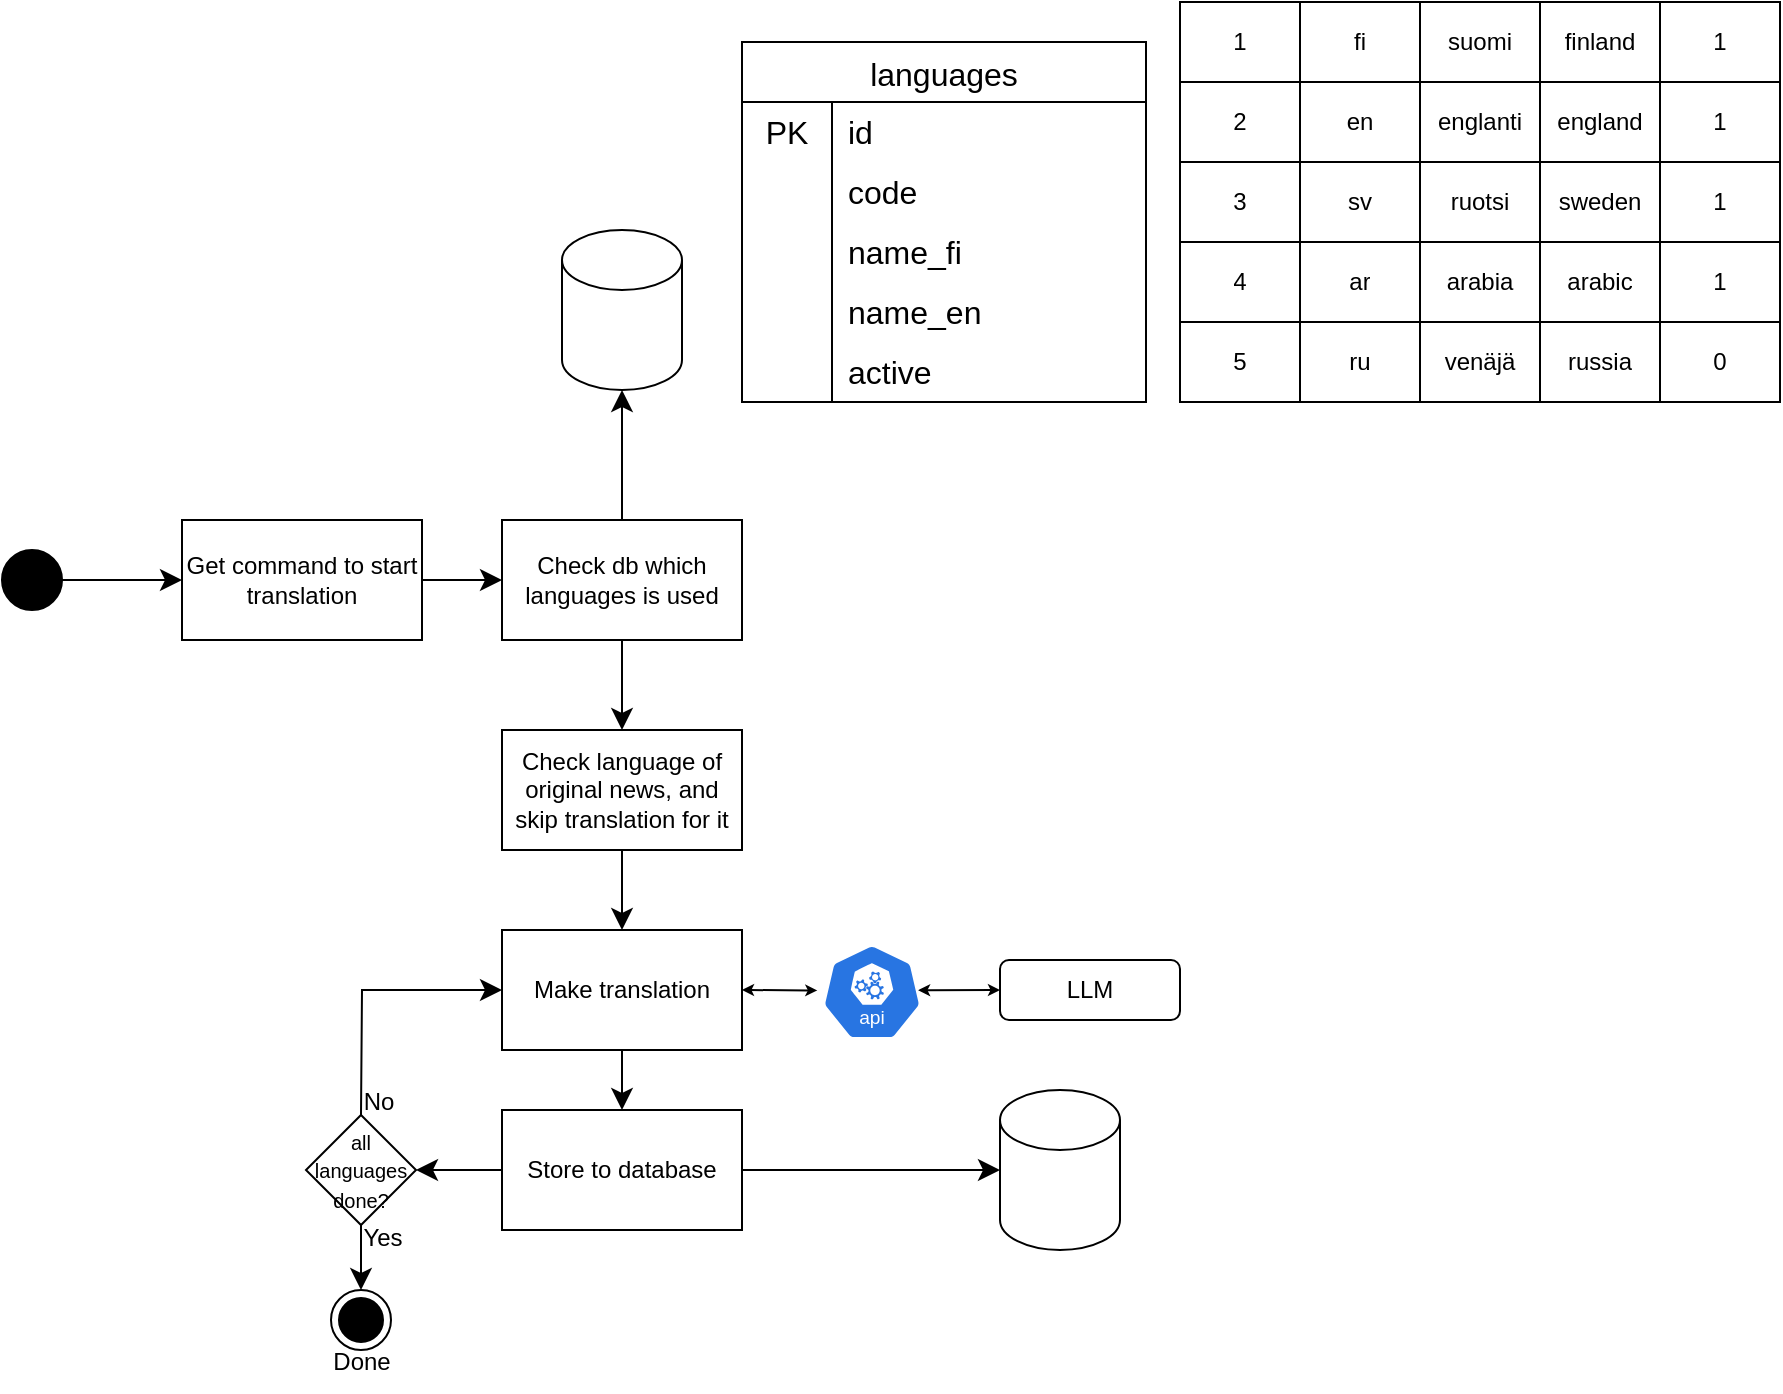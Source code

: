 <mxfile version="27.1.4">
  <diagram name="Sivu-1" id="r-HG1bw8LU2Q85ccvS74">
    <mxGraphModel dx="1265" dy="1165" grid="1" gridSize="10" guides="1" tooltips="1" connect="1" arrows="1" fold="1" page="0" pageScale="1" pageWidth="850" pageHeight="1100" math="0" shadow="0">
      <root>
        <mxCell id="0" />
        <mxCell id="1" parent="0" />
        <mxCell id="4cocoJkANMx-alMoXBIj-22" value="languages" style="shape=table;startSize=30;container=1;collapsible=0;childLayout=tableLayout;fixedRows=1;rowLines=0;fontStyle=0;strokeColor=default;fontSize=16;" vertex="1" parent="1">
          <mxGeometry x="370" y="-44" width="202" height="180" as="geometry" />
        </mxCell>
        <mxCell id="4cocoJkANMx-alMoXBIj-23" value="" style="shape=tableRow;horizontal=0;startSize=0;swimlaneHead=0;swimlaneBody=0;top=0;left=0;bottom=0;right=0;collapsible=0;dropTarget=0;fillColor=none;points=[[0,0.5],[1,0.5]];portConstraint=eastwest;strokeColor=inherit;fontSize=16;" vertex="1" parent="4cocoJkANMx-alMoXBIj-22">
          <mxGeometry y="30" width="202" height="30" as="geometry" />
        </mxCell>
        <mxCell id="4cocoJkANMx-alMoXBIj-24" value="PK" style="shape=partialRectangle;html=1;whiteSpace=wrap;connectable=0;fillColor=none;top=0;left=0;bottom=0;right=0;overflow=hidden;pointerEvents=1;strokeColor=inherit;fontSize=16;" vertex="1" parent="4cocoJkANMx-alMoXBIj-23">
          <mxGeometry width="45" height="30" as="geometry">
            <mxRectangle width="45" height="30" as="alternateBounds" />
          </mxGeometry>
        </mxCell>
        <mxCell id="4cocoJkANMx-alMoXBIj-25" value="id" style="shape=partialRectangle;html=1;whiteSpace=wrap;connectable=0;fillColor=none;top=0;left=0;bottom=0;right=0;align=left;spacingLeft=6;overflow=hidden;strokeColor=inherit;fontSize=16;" vertex="1" parent="4cocoJkANMx-alMoXBIj-23">
          <mxGeometry x="45" width="157" height="30" as="geometry">
            <mxRectangle width="157" height="30" as="alternateBounds" />
          </mxGeometry>
        </mxCell>
        <mxCell id="4cocoJkANMx-alMoXBIj-26" value="" style="shape=tableRow;horizontal=0;startSize=0;swimlaneHead=0;swimlaneBody=0;top=0;left=0;bottom=0;right=0;collapsible=0;dropTarget=0;fillColor=none;points=[[0,0.5],[1,0.5]];portConstraint=eastwest;strokeColor=inherit;fontSize=16;" vertex="1" parent="4cocoJkANMx-alMoXBIj-22">
          <mxGeometry y="60" width="202" height="30" as="geometry" />
        </mxCell>
        <mxCell id="4cocoJkANMx-alMoXBIj-27" value="" style="shape=partialRectangle;html=1;whiteSpace=wrap;connectable=0;fillColor=none;top=0;left=0;bottom=0;right=0;overflow=hidden;strokeColor=inherit;fontSize=16;" vertex="1" parent="4cocoJkANMx-alMoXBIj-26">
          <mxGeometry width="45" height="30" as="geometry">
            <mxRectangle width="45" height="30" as="alternateBounds" />
          </mxGeometry>
        </mxCell>
        <mxCell id="4cocoJkANMx-alMoXBIj-28" value="code" style="shape=partialRectangle;html=1;whiteSpace=wrap;connectable=0;fillColor=none;top=0;left=0;bottom=0;right=0;align=left;spacingLeft=6;overflow=hidden;strokeColor=inherit;fontSize=16;" vertex="1" parent="4cocoJkANMx-alMoXBIj-26">
          <mxGeometry x="45" width="157" height="30" as="geometry">
            <mxRectangle width="157" height="30" as="alternateBounds" />
          </mxGeometry>
        </mxCell>
        <mxCell id="4cocoJkANMx-alMoXBIj-29" value="" style="shape=tableRow;horizontal=0;startSize=0;swimlaneHead=0;swimlaneBody=0;top=0;left=0;bottom=0;right=0;collapsible=0;dropTarget=0;fillColor=none;points=[[0,0.5],[1,0.5]];portConstraint=eastwest;strokeColor=inherit;fontSize=16;" vertex="1" parent="4cocoJkANMx-alMoXBIj-22">
          <mxGeometry y="90" width="202" height="30" as="geometry" />
        </mxCell>
        <mxCell id="4cocoJkANMx-alMoXBIj-30" value="" style="shape=partialRectangle;html=1;whiteSpace=wrap;connectable=0;fillColor=none;top=0;left=0;bottom=0;right=0;overflow=hidden;strokeColor=inherit;fontSize=16;" vertex="1" parent="4cocoJkANMx-alMoXBIj-29">
          <mxGeometry width="45" height="30" as="geometry">
            <mxRectangle width="45" height="30" as="alternateBounds" />
          </mxGeometry>
        </mxCell>
        <mxCell id="4cocoJkANMx-alMoXBIj-31" value="name_fi" style="shape=partialRectangle;html=1;whiteSpace=wrap;connectable=0;fillColor=none;top=0;left=0;bottom=0;right=0;align=left;spacingLeft=6;overflow=hidden;strokeColor=inherit;fontSize=16;" vertex="1" parent="4cocoJkANMx-alMoXBIj-29">
          <mxGeometry x="45" width="157" height="30" as="geometry">
            <mxRectangle width="157" height="30" as="alternateBounds" />
          </mxGeometry>
        </mxCell>
        <mxCell id="4cocoJkANMx-alMoXBIj-35" style="shape=tableRow;horizontal=0;startSize=0;swimlaneHead=0;swimlaneBody=0;top=0;left=0;bottom=0;right=0;collapsible=0;dropTarget=0;fillColor=none;points=[[0,0.5],[1,0.5]];portConstraint=eastwest;strokeColor=inherit;fontSize=16;" vertex="1" parent="4cocoJkANMx-alMoXBIj-22">
          <mxGeometry y="120" width="202" height="30" as="geometry" />
        </mxCell>
        <mxCell id="4cocoJkANMx-alMoXBIj-36" style="shape=partialRectangle;html=1;whiteSpace=wrap;connectable=0;fillColor=none;top=0;left=0;bottom=0;right=0;overflow=hidden;strokeColor=inherit;fontSize=16;" vertex="1" parent="4cocoJkANMx-alMoXBIj-35">
          <mxGeometry width="45" height="30" as="geometry">
            <mxRectangle width="45" height="30" as="alternateBounds" />
          </mxGeometry>
        </mxCell>
        <mxCell id="4cocoJkANMx-alMoXBIj-37" value="name_en" style="shape=partialRectangle;html=1;whiteSpace=wrap;connectable=0;fillColor=none;top=0;left=0;bottom=0;right=0;align=left;spacingLeft=6;overflow=hidden;strokeColor=inherit;fontSize=16;" vertex="1" parent="4cocoJkANMx-alMoXBIj-35">
          <mxGeometry x="45" width="157" height="30" as="geometry">
            <mxRectangle width="157" height="30" as="alternateBounds" />
          </mxGeometry>
        </mxCell>
        <mxCell id="4cocoJkANMx-alMoXBIj-32" style="shape=tableRow;horizontal=0;startSize=0;swimlaneHead=0;swimlaneBody=0;top=0;left=0;bottom=0;right=0;collapsible=0;dropTarget=0;fillColor=none;points=[[0,0.5],[1,0.5]];portConstraint=eastwest;strokeColor=inherit;fontSize=16;" vertex="1" parent="4cocoJkANMx-alMoXBIj-22">
          <mxGeometry y="150" width="202" height="30" as="geometry" />
        </mxCell>
        <mxCell id="4cocoJkANMx-alMoXBIj-33" style="shape=partialRectangle;html=1;whiteSpace=wrap;connectable=0;fillColor=none;top=0;left=0;bottom=0;right=0;overflow=hidden;strokeColor=inherit;fontSize=16;" vertex="1" parent="4cocoJkANMx-alMoXBIj-32">
          <mxGeometry width="45" height="30" as="geometry">
            <mxRectangle width="45" height="30" as="alternateBounds" />
          </mxGeometry>
        </mxCell>
        <mxCell id="4cocoJkANMx-alMoXBIj-34" value="active" style="shape=partialRectangle;html=1;whiteSpace=wrap;connectable=0;fillColor=none;top=0;left=0;bottom=0;right=0;align=left;spacingLeft=6;overflow=hidden;strokeColor=inherit;fontSize=16;" vertex="1" parent="4cocoJkANMx-alMoXBIj-32">
          <mxGeometry x="45" width="157" height="30" as="geometry">
            <mxRectangle width="157" height="30" as="alternateBounds" />
          </mxGeometry>
        </mxCell>
        <mxCell id="4cocoJkANMx-alMoXBIj-38" value="" style="shape=table;startSize=0;container=1;collapsible=0;childLayout=tableLayout;" vertex="1" parent="1">
          <mxGeometry x="589" y="-64" width="300" height="200" as="geometry" />
        </mxCell>
        <mxCell id="4cocoJkANMx-alMoXBIj-39" value="" style="shape=tableRow;horizontal=0;startSize=0;swimlaneHead=0;swimlaneBody=0;strokeColor=inherit;top=0;left=0;bottom=0;right=0;collapsible=0;dropTarget=0;fillColor=none;points=[[0,0.5],[1,0.5]];portConstraint=eastwest;" vertex="1" parent="4cocoJkANMx-alMoXBIj-38">
          <mxGeometry width="300" height="40" as="geometry" />
        </mxCell>
        <mxCell id="4cocoJkANMx-alMoXBIj-40" value="1" style="shape=partialRectangle;html=1;whiteSpace=wrap;connectable=0;strokeColor=inherit;overflow=hidden;fillColor=none;top=0;left=0;bottom=0;right=0;pointerEvents=1;" vertex="1" parent="4cocoJkANMx-alMoXBIj-39">
          <mxGeometry width="60" height="40" as="geometry">
            <mxRectangle width="60" height="40" as="alternateBounds" />
          </mxGeometry>
        </mxCell>
        <mxCell id="4cocoJkANMx-alMoXBIj-41" value="fi" style="shape=partialRectangle;html=1;whiteSpace=wrap;connectable=0;strokeColor=inherit;overflow=hidden;fillColor=none;top=0;left=0;bottom=0;right=0;pointerEvents=1;" vertex="1" parent="4cocoJkANMx-alMoXBIj-39">
          <mxGeometry x="60" width="60" height="40" as="geometry">
            <mxRectangle width="60" height="40" as="alternateBounds" />
          </mxGeometry>
        </mxCell>
        <mxCell id="4cocoJkANMx-alMoXBIj-42" value="suomi" style="shape=partialRectangle;html=1;whiteSpace=wrap;connectable=0;strokeColor=inherit;overflow=hidden;fillColor=none;top=0;left=0;bottom=0;right=0;pointerEvents=1;" vertex="1" parent="4cocoJkANMx-alMoXBIj-39">
          <mxGeometry x="120" width="60" height="40" as="geometry">
            <mxRectangle width="60" height="40" as="alternateBounds" />
          </mxGeometry>
        </mxCell>
        <mxCell id="4cocoJkANMx-alMoXBIj-43" value="finland" style="shape=partialRectangle;html=1;whiteSpace=wrap;connectable=0;strokeColor=inherit;overflow=hidden;fillColor=none;top=0;left=0;bottom=0;right=0;pointerEvents=1;" vertex="1" parent="4cocoJkANMx-alMoXBIj-39">
          <mxGeometry x="180" width="60" height="40" as="geometry">
            <mxRectangle width="60" height="40" as="alternateBounds" />
          </mxGeometry>
        </mxCell>
        <mxCell id="4cocoJkANMx-alMoXBIj-44" value="1" style="shape=partialRectangle;html=1;whiteSpace=wrap;connectable=0;strokeColor=inherit;overflow=hidden;fillColor=none;top=0;left=0;bottom=0;right=0;pointerEvents=1;" vertex="1" parent="4cocoJkANMx-alMoXBIj-39">
          <mxGeometry x="240" width="60" height="40" as="geometry">
            <mxRectangle width="60" height="40" as="alternateBounds" />
          </mxGeometry>
        </mxCell>
        <mxCell id="4cocoJkANMx-alMoXBIj-45" value="" style="shape=tableRow;horizontal=0;startSize=0;swimlaneHead=0;swimlaneBody=0;strokeColor=inherit;top=0;left=0;bottom=0;right=0;collapsible=0;dropTarget=0;fillColor=none;points=[[0,0.5],[1,0.5]];portConstraint=eastwest;" vertex="1" parent="4cocoJkANMx-alMoXBIj-38">
          <mxGeometry y="40" width="300" height="40" as="geometry" />
        </mxCell>
        <mxCell id="4cocoJkANMx-alMoXBIj-46" value="2" style="shape=partialRectangle;html=1;whiteSpace=wrap;connectable=0;strokeColor=inherit;overflow=hidden;fillColor=none;top=0;left=0;bottom=0;right=0;pointerEvents=1;" vertex="1" parent="4cocoJkANMx-alMoXBIj-45">
          <mxGeometry width="60" height="40" as="geometry">
            <mxRectangle width="60" height="40" as="alternateBounds" />
          </mxGeometry>
        </mxCell>
        <mxCell id="4cocoJkANMx-alMoXBIj-47" value="en" style="shape=partialRectangle;html=1;whiteSpace=wrap;connectable=0;strokeColor=inherit;overflow=hidden;fillColor=none;top=0;left=0;bottom=0;right=0;pointerEvents=1;" vertex="1" parent="4cocoJkANMx-alMoXBIj-45">
          <mxGeometry x="60" width="60" height="40" as="geometry">
            <mxRectangle width="60" height="40" as="alternateBounds" />
          </mxGeometry>
        </mxCell>
        <mxCell id="4cocoJkANMx-alMoXBIj-48" value="englanti" style="shape=partialRectangle;html=1;whiteSpace=wrap;connectable=0;strokeColor=inherit;overflow=hidden;fillColor=none;top=0;left=0;bottom=0;right=0;pointerEvents=1;" vertex="1" parent="4cocoJkANMx-alMoXBIj-45">
          <mxGeometry x="120" width="60" height="40" as="geometry">
            <mxRectangle width="60" height="40" as="alternateBounds" />
          </mxGeometry>
        </mxCell>
        <mxCell id="4cocoJkANMx-alMoXBIj-49" value="england" style="shape=partialRectangle;html=1;whiteSpace=wrap;connectable=0;strokeColor=inherit;overflow=hidden;fillColor=none;top=0;left=0;bottom=0;right=0;pointerEvents=1;" vertex="1" parent="4cocoJkANMx-alMoXBIj-45">
          <mxGeometry x="180" width="60" height="40" as="geometry">
            <mxRectangle width="60" height="40" as="alternateBounds" />
          </mxGeometry>
        </mxCell>
        <mxCell id="4cocoJkANMx-alMoXBIj-50" value="1" style="shape=partialRectangle;html=1;whiteSpace=wrap;connectable=0;strokeColor=inherit;overflow=hidden;fillColor=none;top=0;left=0;bottom=0;right=0;pointerEvents=1;" vertex="1" parent="4cocoJkANMx-alMoXBIj-45">
          <mxGeometry x="240" width="60" height="40" as="geometry">
            <mxRectangle width="60" height="40" as="alternateBounds" />
          </mxGeometry>
        </mxCell>
        <mxCell id="4cocoJkANMx-alMoXBIj-51" value="" style="shape=tableRow;horizontal=0;startSize=0;swimlaneHead=0;swimlaneBody=0;strokeColor=inherit;top=0;left=0;bottom=0;right=0;collapsible=0;dropTarget=0;fillColor=none;points=[[0,0.5],[1,0.5]];portConstraint=eastwest;" vertex="1" parent="4cocoJkANMx-alMoXBIj-38">
          <mxGeometry y="80" width="300" height="40" as="geometry" />
        </mxCell>
        <mxCell id="4cocoJkANMx-alMoXBIj-52" value="3" style="shape=partialRectangle;html=1;whiteSpace=wrap;connectable=0;strokeColor=inherit;overflow=hidden;fillColor=none;top=0;left=0;bottom=0;right=0;pointerEvents=1;" vertex="1" parent="4cocoJkANMx-alMoXBIj-51">
          <mxGeometry width="60" height="40" as="geometry">
            <mxRectangle width="60" height="40" as="alternateBounds" />
          </mxGeometry>
        </mxCell>
        <mxCell id="4cocoJkANMx-alMoXBIj-53" value="sv" style="shape=partialRectangle;html=1;whiteSpace=wrap;connectable=0;strokeColor=inherit;overflow=hidden;fillColor=none;top=0;left=0;bottom=0;right=0;pointerEvents=1;" vertex="1" parent="4cocoJkANMx-alMoXBIj-51">
          <mxGeometry x="60" width="60" height="40" as="geometry">
            <mxRectangle width="60" height="40" as="alternateBounds" />
          </mxGeometry>
        </mxCell>
        <mxCell id="4cocoJkANMx-alMoXBIj-54" value="ruotsi" style="shape=partialRectangle;html=1;whiteSpace=wrap;connectable=0;strokeColor=inherit;overflow=hidden;fillColor=none;top=0;left=0;bottom=0;right=0;pointerEvents=1;" vertex="1" parent="4cocoJkANMx-alMoXBIj-51">
          <mxGeometry x="120" width="60" height="40" as="geometry">
            <mxRectangle width="60" height="40" as="alternateBounds" />
          </mxGeometry>
        </mxCell>
        <mxCell id="4cocoJkANMx-alMoXBIj-55" value="sweden" style="shape=partialRectangle;html=1;whiteSpace=wrap;connectable=0;strokeColor=inherit;overflow=hidden;fillColor=none;top=0;left=0;bottom=0;right=0;pointerEvents=1;" vertex="1" parent="4cocoJkANMx-alMoXBIj-51">
          <mxGeometry x="180" width="60" height="40" as="geometry">
            <mxRectangle width="60" height="40" as="alternateBounds" />
          </mxGeometry>
        </mxCell>
        <mxCell id="4cocoJkANMx-alMoXBIj-56" value="1" style="shape=partialRectangle;html=1;whiteSpace=wrap;connectable=0;strokeColor=inherit;overflow=hidden;fillColor=none;top=0;left=0;bottom=0;right=0;pointerEvents=1;" vertex="1" parent="4cocoJkANMx-alMoXBIj-51">
          <mxGeometry x="240" width="60" height="40" as="geometry">
            <mxRectangle width="60" height="40" as="alternateBounds" />
          </mxGeometry>
        </mxCell>
        <mxCell id="4cocoJkANMx-alMoXBIj-57" value="" style="shape=tableRow;horizontal=0;startSize=0;swimlaneHead=0;swimlaneBody=0;strokeColor=inherit;top=0;left=0;bottom=0;right=0;collapsible=0;dropTarget=0;fillColor=none;points=[[0,0.5],[1,0.5]];portConstraint=eastwest;" vertex="1" parent="4cocoJkANMx-alMoXBIj-38">
          <mxGeometry y="120" width="300" height="40" as="geometry" />
        </mxCell>
        <mxCell id="4cocoJkANMx-alMoXBIj-58" value="4" style="shape=partialRectangle;html=1;whiteSpace=wrap;connectable=0;strokeColor=inherit;overflow=hidden;fillColor=none;top=0;left=0;bottom=0;right=0;pointerEvents=1;" vertex="1" parent="4cocoJkANMx-alMoXBIj-57">
          <mxGeometry width="60" height="40" as="geometry">
            <mxRectangle width="60" height="40" as="alternateBounds" />
          </mxGeometry>
        </mxCell>
        <mxCell id="4cocoJkANMx-alMoXBIj-59" value="ar" style="shape=partialRectangle;html=1;whiteSpace=wrap;connectable=0;strokeColor=inherit;overflow=hidden;fillColor=none;top=0;left=0;bottom=0;right=0;pointerEvents=1;" vertex="1" parent="4cocoJkANMx-alMoXBIj-57">
          <mxGeometry x="60" width="60" height="40" as="geometry">
            <mxRectangle width="60" height="40" as="alternateBounds" />
          </mxGeometry>
        </mxCell>
        <mxCell id="4cocoJkANMx-alMoXBIj-60" value="arabia" style="shape=partialRectangle;html=1;whiteSpace=wrap;connectable=0;strokeColor=inherit;overflow=hidden;fillColor=none;top=0;left=0;bottom=0;right=0;pointerEvents=1;" vertex="1" parent="4cocoJkANMx-alMoXBIj-57">
          <mxGeometry x="120" width="60" height="40" as="geometry">
            <mxRectangle width="60" height="40" as="alternateBounds" />
          </mxGeometry>
        </mxCell>
        <mxCell id="4cocoJkANMx-alMoXBIj-61" value="arabic" style="shape=partialRectangle;html=1;whiteSpace=wrap;connectable=0;strokeColor=inherit;overflow=hidden;fillColor=none;top=0;left=0;bottom=0;right=0;pointerEvents=1;" vertex="1" parent="4cocoJkANMx-alMoXBIj-57">
          <mxGeometry x="180" width="60" height="40" as="geometry">
            <mxRectangle width="60" height="40" as="alternateBounds" />
          </mxGeometry>
        </mxCell>
        <mxCell id="4cocoJkANMx-alMoXBIj-62" value="1" style="shape=partialRectangle;html=1;whiteSpace=wrap;connectable=0;strokeColor=inherit;overflow=hidden;fillColor=none;top=0;left=0;bottom=0;right=0;pointerEvents=1;" vertex="1" parent="4cocoJkANMx-alMoXBIj-57">
          <mxGeometry x="240" width="60" height="40" as="geometry">
            <mxRectangle width="60" height="40" as="alternateBounds" />
          </mxGeometry>
        </mxCell>
        <mxCell id="4cocoJkANMx-alMoXBIj-63" style="shape=tableRow;horizontal=0;startSize=0;swimlaneHead=0;swimlaneBody=0;strokeColor=inherit;top=0;left=0;bottom=0;right=0;collapsible=0;dropTarget=0;fillColor=none;points=[[0,0.5],[1,0.5]];portConstraint=eastwest;" vertex="1" parent="4cocoJkANMx-alMoXBIj-38">
          <mxGeometry y="160" width="300" height="40" as="geometry" />
        </mxCell>
        <mxCell id="4cocoJkANMx-alMoXBIj-64" value="5" style="shape=partialRectangle;html=1;whiteSpace=wrap;connectable=0;strokeColor=inherit;overflow=hidden;fillColor=none;top=0;left=0;bottom=0;right=0;pointerEvents=1;" vertex="1" parent="4cocoJkANMx-alMoXBIj-63">
          <mxGeometry width="60" height="40" as="geometry">
            <mxRectangle width="60" height="40" as="alternateBounds" />
          </mxGeometry>
        </mxCell>
        <mxCell id="4cocoJkANMx-alMoXBIj-65" value="ru" style="shape=partialRectangle;html=1;whiteSpace=wrap;connectable=0;strokeColor=inherit;overflow=hidden;fillColor=none;top=0;left=0;bottom=0;right=0;pointerEvents=1;" vertex="1" parent="4cocoJkANMx-alMoXBIj-63">
          <mxGeometry x="60" width="60" height="40" as="geometry">
            <mxRectangle width="60" height="40" as="alternateBounds" />
          </mxGeometry>
        </mxCell>
        <mxCell id="4cocoJkANMx-alMoXBIj-66" value="venäjä" style="shape=partialRectangle;html=1;whiteSpace=wrap;connectable=0;strokeColor=inherit;overflow=hidden;fillColor=none;top=0;left=0;bottom=0;right=0;pointerEvents=1;" vertex="1" parent="4cocoJkANMx-alMoXBIj-63">
          <mxGeometry x="120" width="60" height="40" as="geometry">
            <mxRectangle width="60" height="40" as="alternateBounds" />
          </mxGeometry>
        </mxCell>
        <mxCell id="4cocoJkANMx-alMoXBIj-67" value="russia" style="shape=partialRectangle;html=1;whiteSpace=wrap;connectable=0;strokeColor=inherit;overflow=hidden;fillColor=none;top=0;left=0;bottom=0;right=0;pointerEvents=1;" vertex="1" parent="4cocoJkANMx-alMoXBIj-63">
          <mxGeometry x="180" width="60" height="40" as="geometry">
            <mxRectangle width="60" height="40" as="alternateBounds" />
          </mxGeometry>
        </mxCell>
        <mxCell id="4cocoJkANMx-alMoXBIj-68" value="0" style="shape=partialRectangle;html=1;whiteSpace=wrap;connectable=0;strokeColor=inherit;overflow=hidden;fillColor=none;top=0;left=0;bottom=0;right=0;pointerEvents=1;" vertex="1" parent="4cocoJkANMx-alMoXBIj-63">
          <mxGeometry x="240" width="60" height="40" as="geometry">
            <mxRectangle width="60" height="40" as="alternateBounds" />
          </mxGeometry>
        </mxCell>
        <mxCell id="4cocoJkANMx-alMoXBIj-77" style="edgeStyle=none;curved=1;rounded=0;orthogonalLoop=1;jettySize=auto;html=1;exitX=1;exitY=0.5;exitDx=0;exitDy=0;entryX=0;entryY=0.5;entryDx=0;entryDy=0;fontSize=12;startSize=8;endSize=8;" edge="1" parent="1" source="4cocoJkANMx-alMoXBIj-69" target="4cocoJkANMx-alMoXBIj-75">
          <mxGeometry relative="1" as="geometry" />
        </mxCell>
        <mxCell id="4cocoJkANMx-alMoXBIj-69" value="Get command to start translation" style="rounded=0;whiteSpace=wrap;html=1;" vertex="1" parent="1">
          <mxGeometry x="90" y="195" width="120" height="60" as="geometry" />
        </mxCell>
        <mxCell id="4cocoJkANMx-alMoXBIj-73" style="edgeStyle=none;curved=1;rounded=0;orthogonalLoop=1;jettySize=auto;html=1;exitX=1;exitY=0.5;exitDx=0;exitDy=0;entryX=0;entryY=0.5;entryDx=0;entryDy=0;fontSize=12;startSize=8;endSize=8;" edge="1" parent="1" source="4cocoJkANMx-alMoXBIj-94" target="4cocoJkANMx-alMoXBIj-69">
          <mxGeometry relative="1" as="geometry">
            <mxPoint x="10" y="225" as="sourcePoint" />
          </mxGeometry>
        </mxCell>
        <mxCell id="4cocoJkANMx-alMoXBIj-74" value="" style="shape=cylinder3;whiteSpace=wrap;html=1;boundedLbl=1;backgroundOutline=1;size=15;" vertex="1" parent="1">
          <mxGeometry x="280" y="50" width="60" height="80" as="geometry" />
        </mxCell>
        <mxCell id="4cocoJkANMx-alMoXBIj-79" style="edgeStyle=none;curved=1;rounded=0;orthogonalLoop=1;jettySize=auto;html=1;exitX=0.5;exitY=1;exitDx=0;exitDy=0;entryX=0.5;entryY=0;entryDx=0;entryDy=0;fontSize=12;startSize=8;endSize=8;" edge="1" parent="1" source="4cocoJkANMx-alMoXBIj-75" target="4cocoJkANMx-alMoXBIj-78">
          <mxGeometry relative="1" as="geometry" />
        </mxCell>
        <mxCell id="4cocoJkANMx-alMoXBIj-75" value="Check db which languages is used" style="rounded=0;whiteSpace=wrap;html=1;" vertex="1" parent="1">
          <mxGeometry x="250" y="195" width="120" height="60" as="geometry" />
        </mxCell>
        <mxCell id="4cocoJkANMx-alMoXBIj-76" style="edgeStyle=none;curved=1;rounded=0;orthogonalLoop=1;jettySize=auto;html=1;exitX=0.5;exitY=0;exitDx=0;exitDy=0;entryX=0.5;entryY=1;entryDx=0;entryDy=0;entryPerimeter=0;fontSize=12;startSize=8;endSize=8;" edge="1" parent="1" source="4cocoJkANMx-alMoXBIj-75" target="4cocoJkANMx-alMoXBIj-74">
          <mxGeometry relative="1" as="geometry" />
        </mxCell>
        <mxCell id="4cocoJkANMx-alMoXBIj-81" style="edgeStyle=none;curved=1;rounded=0;orthogonalLoop=1;jettySize=auto;html=1;exitX=0.5;exitY=1;exitDx=0;exitDy=0;entryX=0.5;entryY=0;entryDx=0;entryDy=0;fontSize=12;startSize=8;endSize=8;" edge="1" parent="1" source="4cocoJkANMx-alMoXBIj-78" target="4cocoJkANMx-alMoXBIj-80">
          <mxGeometry relative="1" as="geometry" />
        </mxCell>
        <mxCell id="4cocoJkANMx-alMoXBIj-78" value="Check language of original news, and skip translation for it" style="rounded=0;whiteSpace=wrap;html=1;" vertex="1" parent="1">
          <mxGeometry x="250" y="300" width="120" height="60" as="geometry" />
        </mxCell>
        <mxCell id="4cocoJkANMx-alMoXBIj-89" style="edgeStyle=none;curved=1;rounded=0;orthogonalLoop=1;jettySize=auto;html=1;exitX=0.5;exitY=1;exitDx=0;exitDy=0;entryX=0.5;entryY=0;entryDx=0;entryDy=0;fontSize=12;startSize=8;endSize=8;" edge="1" parent="1" source="4cocoJkANMx-alMoXBIj-80" target="4cocoJkANMx-alMoXBIj-88">
          <mxGeometry relative="1" as="geometry" />
        </mxCell>
        <mxCell id="4cocoJkANMx-alMoXBIj-80" value="Make translation" style="rounded=0;whiteSpace=wrap;html=1;" vertex="1" parent="1">
          <mxGeometry x="250" y="400" width="120" height="60" as="geometry" />
        </mxCell>
        <mxCell id="4cocoJkANMx-alMoXBIj-82" value="" style="aspect=fixed;sketch=0;html=1;dashed=0;whitespace=wrap;verticalLabelPosition=bottom;verticalAlign=top;fillColor=#2875E2;strokeColor=#ffffff;points=[[0.005,0.63,0],[0.1,0.2,0],[0.9,0.2,0],[0.5,0,0],[0.995,0.63,0],[0.72,0.99,0],[0.5,1,0],[0.28,0.99,0]];shape=mxgraph.kubernetes.icon2;kubernetesLabel=1;prIcon=api" vertex="1" parent="1">
          <mxGeometry x="410" y="407" width="50" height="48" as="geometry" />
        </mxCell>
        <mxCell id="4cocoJkANMx-alMoXBIj-83" value="LLM" style="rounded=1;whiteSpace=wrap;html=1;" vertex="1" parent="1">
          <mxGeometry x="499" y="415" width="90" height="30" as="geometry" />
        </mxCell>
        <mxCell id="4cocoJkANMx-alMoXBIj-84" style="edgeStyle=none;curved=1;rounded=0;orthogonalLoop=1;jettySize=auto;html=1;exitX=1;exitY=0.5;exitDx=0;exitDy=0;entryX=-0.047;entryY=0.484;entryDx=0;entryDy=0;entryPerimeter=0;fontSize=12;startSize=3;endSize=3;startArrow=classic;startFill=1;" edge="1" parent="1" source="4cocoJkANMx-alMoXBIj-80" target="4cocoJkANMx-alMoXBIj-82">
          <mxGeometry relative="1" as="geometry" />
        </mxCell>
        <mxCell id="4cocoJkANMx-alMoXBIj-85" style="edgeStyle=none;curved=1;rounded=0;orthogonalLoop=1;jettySize=auto;html=1;entryX=0;entryY=0.5;entryDx=0;entryDy=0;fontSize=12;startSize=8;endSize=8;" edge="1" parent="1" source="4cocoJkANMx-alMoXBIj-83" target="4cocoJkANMx-alMoXBIj-83">
          <mxGeometry relative="1" as="geometry" />
        </mxCell>
        <mxCell id="4cocoJkANMx-alMoXBIj-87" style="edgeStyle=none;curved=1;rounded=0;orthogonalLoop=1;jettySize=auto;html=1;exitX=0;exitY=0.5;exitDx=0;exitDy=0;entryX=0.961;entryY=0.481;entryDx=0;entryDy=0;entryPerimeter=0;fontSize=12;startSize=3;endSize=3;startArrow=classic;startFill=1;" edge="1" parent="1" source="4cocoJkANMx-alMoXBIj-83" target="4cocoJkANMx-alMoXBIj-82">
          <mxGeometry relative="1" as="geometry" />
        </mxCell>
        <mxCell id="4cocoJkANMx-alMoXBIj-92" style="edgeStyle=none;curved=1;rounded=0;orthogonalLoop=1;jettySize=auto;html=1;exitX=1;exitY=0.5;exitDx=0;exitDy=0;fontSize=12;startSize=8;endSize=8;" edge="1" parent="1" source="4cocoJkANMx-alMoXBIj-88" target="4cocoJkANMx-alMoXBIj-90">
          <mxGeometry relative="1" as="geometry" />
        </mxCell>
        <mxCell id="4cocoJkANMx-alMoXBIj-96" style="edgeStyle=none;curved=1;rounded=0;orthogonalLoop=1;jettySize=auto;html=1;exitX=0.5;exitY=1;exitDx=0;exitDy=0;entryX=0.5;entryY=0;entryDx=0;entryDy=0;fontSize=12;startSize=8;endSize=8;" edge="1" parent="1" source="4cocoJkANMx-alMoXBIj-97" target="4cocoJkANMx-alMoXBIj-95">
          <mxGeometry relative="1" as="geometry" />
        </mxCell>
        <mxCell id="4cocoJkANMx-alMoXBIj-102" value="Yes" style="edgeLabel;html=1;align=center;verticalAlign=middle;resizable=0;points=[];fontSize=12;" vertex="1" connectable="0" parent="4cocoJkANMx-alMoXBIj-96">
          <mxGeometry x="-0.569" relative="1" as="geometry">
            <mxPoint x="10" y="-1" as="offset" />
          </mxGeometry>
        </mxCell>
        <mxCell id="4cocoJkANMx-alMoXBIj-99" style="edgeStyle=none;curved=1;rounded=0;orthogonalLoop=1;jettySize=auto;html=1;exitX=0;exitY=0.5;exitDx=0;exitDy=0;entryX=1;entryY=0.5;entryDx=0;entryDy=0;fontSize=12;startSize=8;endSize=8;" edge="1" parent="1" source="4cocoJkANMx-alMoXBIj-88" target="4cocoJkANMx-alMoXBIj-97">
          <mxGeometry relative="1" as="geometry" />
        </mxCell>
        <mxCell id="4cocoJkANMx-alMoXBIj-88" value="Store to database" style="rounded=0;whiteSpace=wrap;html=1;" vertex="1" parent="1">
          <mxGeometry x="250" y="490" width="120" height="60" as="geometry" />
        </mxCell>
        <mxCell id="4cocoJkANMx-alMoXBIj-90" value="" style="shape=cylinder3;whiteSpace=wrap;html=1;boundedLbl=1;backgroundOutline=1;size=15;" vertex="1" parent="1">
          <mxGeometry x="499" y="480" width="60" height="80" as="geometry" />
        </mxCell>
        <mxCell id="4cocoJkANMx-alMoXBIj-94" value="" style="ellipse;fillColor=strokeColor;html=1;" vertex="1" parent="1">
          <mxGeometry y="210" width="30" height="30" as="geometry" />
        </mxCell>
        <mxCell id="4cocoJkANMx-alMoXBIj-95" value="" style="ellipse;html=1;shape=endState;fillColor=strokeColor;" vertex="1" parent="1">
          <mxGeometry x="164.5" y="580" width="30" height="30" as="geometry" />
        </mxCell>
        <mxCell id="4cocoJkANMx-alMoXBIj-100" style="edgeStyle=none;curved=0;rounded=0;orthogonalLoop=1;jettySize=auto;html=1;exitX=0.5;exitY=0;exitDx=0;exitDy=0;entryX=0;entryY=0.5;entryDx=0;entryDy=0;fontSize=12;startSize=8;endSize=8;" edge="1" parent="1" source="4cocoJkANMx-alMoXBIj-97" target="4cocoJkANMx-alMoXBIj-80">
          <mxGeometry relative="1" as="geometry">
            <Array as="points">
              <mxPoint x="180" y="430" />
            </Array>
          </mxGeometry>
        </mxCell>
        <mxCell id="4cocoJkANMx-alMoXBIj-101" value="No" style="edgeLabel;html=1;align=center;verticalAlign=middle;resizable=0;points=[];fontSize=12;" vertex="1" connectable="0" parent="4cocoJkANMx-alMoXBIj-100">
          <mxGeometry x="-0.681" relative="1" as="geometry">
            <mxPoint x="8" y="14" as="offset" />
          </mxGeometry>
        </mxCell>
        <mxCell id="4cocoJkANMx-alMoXBIj-97" value="&lt;span style=&quot;font-size: 10px;&quot;&gt;all languages done?&lt;/span&gt;" style="rhombus;whiteSpace=wrap;html=1;" vertex="1" parent="1">
          <mxGeometry x="152" y="492.5" width="55" height="55" as="geometry" />
        </mxCell>
        <mxCell id="4cocoJkANMx-alMoXBIj-103" value="Done" style="text;html=1;align=center;verticalAlign=middle;whiteSpace=wrap;rounded=0;" vertex="1" parent="1">
          <mxGeometry x="150" y="601" width="60" height="30" as="geometry" />
        </mxCell>
      </root>
    </mxGraphModel>
  </diagram>
</mxfile>
